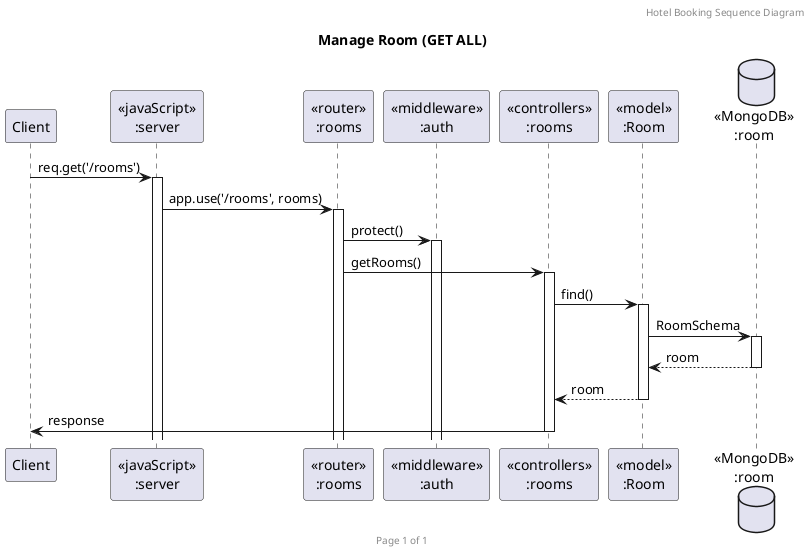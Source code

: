 @startuml Manage Room (GET ALL)

header Hotel Booking Sequence Diagram
footer Page %page% of %lastpage%
title "Manage Room (GET ALL)"

participant "Client" as client
participant "<<javaScript>>\n:server" as server
participant "<<router>>\n:rooms" as routerRooms
participant "<<middleware>>\n:auth" as authMiddleware
participant "<<controllers>>\n:rooms" as controllersRoom
participant "<<model>>\n:Room" as modelRoom
database "<<MongoDB>>\n:room" as RoomDatabase

client->server ++:req.get('/rooms')
server->routerRooms ++:app.use('/rooms', rooms)
routerRooms -> authMiddleware ++:protect()
routerRooms -> controllersRoom ++:getRooms()
controllersRoom->modelRoom ++:find()
modelRoom ->RoomDatabase ++: RoomSchema
RoomDatabase --> modelRoom --: room
controllersRoom <-- modelRoom --:room
controllersRoom->client --:response

@enduml